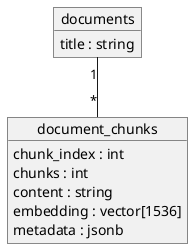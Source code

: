 @startuml
object documents {
  title : string
}
object document_chunks {
  chunk_index : int
  chunks : int
  content : string
  embedding : vector[1536]
  metadata : jsonb
}

documents "1" -- "*" document_chunks
@enduml